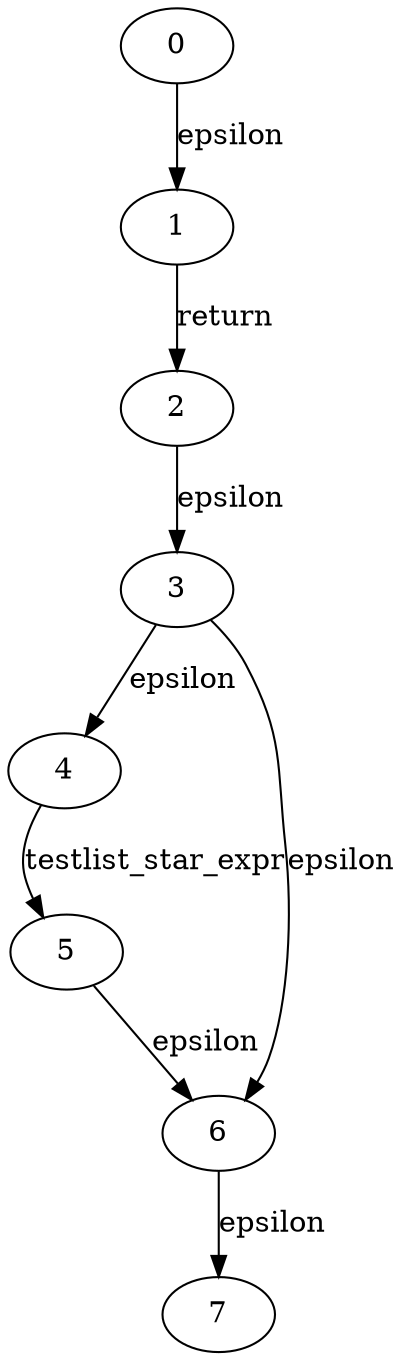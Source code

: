 
digraph return_stmt {
  0->1[label=epsilon]
  1->2[label="return"]
  2->3[label=epsilon]
  3->4[label=epsilon]
  4->5[label=testlist_star_expr]
  5->6[label=epsilon]
  6->7[label=epsilon]
  3->6[label=epsilon]
}
